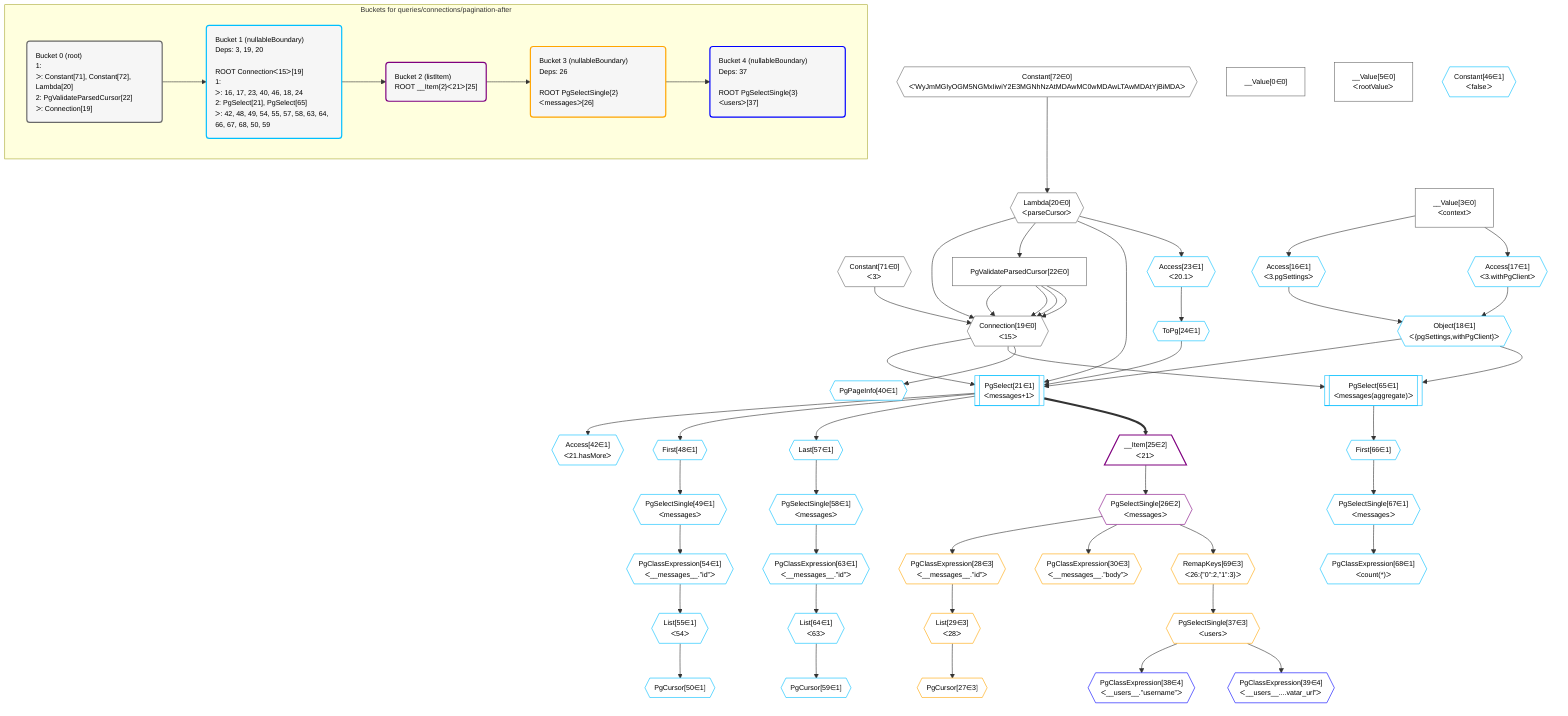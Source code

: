 %%{init: {'themeVariables': { 'fontSize': '12px'}}}%%
graph TD
    classDef path fill:#eee,stroke:#000,color:#000
    classDef plan fill:#fff,stroke-width:1px,color:#000
    classDef itemplan fill:#fff,stroke-width:2px,color:#000
    classDef unbatchedplan fill:#dff,stroke-width:1px,color:#000
    classDef sideeffectplan fill:#fcc,stroke-width:2px,color:#000
    classDef bucket fill:#f6f6f6,color:#000,stroke-width:2px,text-align:left


    %% plan dependencies
    Connection19{{"Connection[19∈0]<br />ᐸ15ᐳ"}}:::plan
    Constant71{{"Constant[71∈0]<br />ᐸ3ᐳ"}}:::plan
    Lambda20{{"Lambda[20∈0]<br />ᐸparseCursorᐳ"}}:::plan
    PgValidateParsedCursor22["PgValidateParsedCursor[22∈0]"]:::plan
    Constant71 & Lambda20 & PgValidateParsedCursor22 & PgValidateParsedCursor22 & PgValidateParsedCursor22 & PgValidateParsedCursor22 --> Connection19
    Constant72{{"Constant[72∈0]<br />ᐸ'WyJmMGIyOGM5NGMxIiwiY2E3MGNhNzAtMDAwMC0wMDAwLTAwMDAtYjBiMDAᐳ"}}:::plan
    Constant72 --> Lambda20
    Lambda20 --> PgValidateParsedCursor22
    __Value0["__Value[0∈0]"]:::plan
    __Value3["__Value[3∈0]<br />ᐸcontextᐳ"]:::plan
    __Value5["__Value[5∈0]<br />ᐸrootValueᐳ"]:::plan
    PgSelect21[["PgSelect[21∈1]<br />ᐸmessages+1ᐳ"]]:::plan
    Object18{{"Object[18∈1]<br />ᐸ{pgSettings,withPgClient}ᐳ"}}:::plan
    ToPg24{{"ToPg[24∈1]"}}:::plan
    Object18 & Connection19 & Lambda20 & ToPg24 --> PgSelect21
    Access16{{"Access[16∈1]<br />ᐸ3.pgSettingsᐳ"}}:::plan
    Access17{{"Access[17∈1]<br />ᐸ3.withPgClientᐳ"}}:::plan
    Access16 & Access17 --> Object18
    PgSelect65[["PgSelect[65∈1]<br />ᐸmessages(aggregate)ᐳ"]]:::plan
    Object18 & Connection19 --> PgSelect65
    __Value3 --> Access16
    __Value3 --> Access17
    Access23{{"Access[23∈1]<br />ᐸ20.1ᐳ"}}:::plan
    Lambda20 --> Access23
    Access23 --> ToPg24
    PgPageInfo40{{"PgPageInfo[40∈1]"}}:::plan
    Connection19 --> PgPageInfo40
    Access42{{"Access[42∈1]<br />ᐸ21.hasMoreᐳ"}}:::plan
    PgSelect21 --> Access42
    First48{{"First[48∈1]"}}:::plan
    PgSelect21 --> First48
    PgSelectSingle49{{"PgSelectSingle[49∈1]<br />ᐸmessagesᐳ"}}:::plan
    First48 --> PgSelectSingle49
    PgCursor50{{"PgCursor[50∈1]"}}:::plan
    List55{{"List[55∈1]<br />ᐸ54ᐳ"}}:::plan
    List55 --> PgCursor50
    PgClassExpression54{{"PgClassExpression[54∈1]<br />ᐸ__messages__.”id”ᐳ"}}:::plan
    PgSelectSingle49 --> PgClassExpression54
    PgClassExpression54 --> List55
    Last57{{"Last[57∈1]"}}:::plan
    PgSelect21 --> Last57
    PgSelectSingle58{{"PgSelectSingle[58∈1]<br />ᐸmessagesᐳ"}}:::plan
    Last57 --> PgSelectSingle58
    PgCursor59{{"PgCursor[59∈1]"}}:::plan
    List64{{"List[64∈1]<br />ᐸ63ᐳ"}}:::plan
    List64 --> PgCursor59
    PgClassExpression63{{"PgClassExpression[63∈1]<br />ᐸ__messages__.”id”ᐳ"}}:::plan
    PgSelectSingle58 --> PgClassExpression63
    PgClassExpression63 --> List64
    First66{{"First[66∈1]"}}:::plan
    PgSelect65 --> First66
    PgSelectSingle67{{"PgSelectSingle[67∈1]<br />ᐸmessagesᐳ"}}:::plan
    First66 --> PgSelectSingle67
    PgClassExpression68{{"PgClassExpression[68∈1]<br />ᐸcount(*)ᐳ"}}:::plan
    PgSelectSingle67 --> PgClassExpression68
    Constant46{{"Constant[46∈1]<br />ᐸfalseᐳ"}}:::plan
    __Item25[/"__Item[25∈2]<br />ᐸ21ᐳ"\]:::itemplan
    PgSelect21 ==> __Item25
    PgSelectSingle26{{"PgSelectSingle[26∈2]<br />ᐸmessagesᐳ"}}:::plan
    __Item25 --> PgSelectSingle26
    PgCursor27{{"PgCursor[27∈3]"}}:::plan
    List29{{"List[29∈3]<br />ᐸ28ᐳ"}}:::plan
    List29 --> PgCursor27
    PgClassExpression28{{"PgClassExpression[28∈3]<br />ᐸ__messages__.”id”ᐳ"}}:::plan
    PgSelectSingle26 --> PgClassExpression28
    PgClassExpression28 --> List29
    PgClassExpression30{{"PgClassExpression[30∈3]<br />ᐸ__messages__.”body”ᐳ"}}:::plan
    PgSelectSingle26 --> PgClassExpression30
    PgSelectSingle37{{"PgSelectSingle[37∈3]<br />ᐸusersᐳ"}}:::plan
    RemapKeys69{{"RemapKeys[69∈3]<br />ᐸ26:{”0”:2,”1”:3}ᐳ"}}:::plan
    RemapKeys69 --> PgSelectSingle37
    PgSelectSingle26 --> RemapKeys69
    PgClassExpression38{{"PgClassExpression[38∈4]<br />ᐸ__users__.”username”ᐳ"}}:::plan
    PgSelectSingle37 --> PgClassExpression38
    PgClassExpression39{{"PgClassExpression[39∈4]<br />ᐸ__users__....vatar_url”ᐳ"}}:::plan
    PgSelectSingle37 --> PgClassExpression39

    %% define steps

    subgraph "Buckets for queries/connections/pagination-after"
    Bucket0("Bucket 0 (root)<br />1: <br />ᐳ: Constant[71], Constant[72], Lambda[20]<br />2: PgValidateParsedCursor[22]<br />ᐳ: Connection[19]"):::bucket
    classDef bucket0 stroke:#696969
    class Bucket0,__Value0,__Value3,__Value5,Connection19,Lambda20,PgValidateParsedCursor22,Constant71,Constant72 bucket0
    Bucket1("Bucket 1 (nullableBoundary)<br />Deps: 3, 19, 20<br /><br />ROOT Connectionᐸ15ᐳ[19]<br />1: <br />ᐳ: 16, 17, 23, 40, 46, 18, 24<br />2: PgSelect[21], PgSelect[65]<br />ᐳ: 42, 48, 49, 54, 55, 57, 58, 63, 64, 66, 67, 68, 50, 59"):::bucket
    classDef bucket1 stroke:#00bfff
    class Bucket1,Access16,Access17,Object18,PgSelect21,Access23,ToPg24,PgPageInfo40,Access42,Constant46,First48,PgSelectSingle49,PgCursor50,PgClassExpression54,List55,Last57,PgSelectSingle58,PgCursor59,PgClassExpression63,List64,PgSelect65,First66,PgSelectSingle67,PgClassExpression68 bucket1
    Bucket2("Bucket 2 (listItem)<br />ROOT __Item{2}ᐸ21ᐳ[25]"):::bucket
    classDef bucket2 stroke:#7f007f
    class Bucket2,__Item25,PgSelectSingle26 bucket2
    Bucket3("Bucket 3 (nullableBoundary)<br />Deps: 26<br /><br />ROOT PgSelectSingle{2}ᐸmessagesᐳ[26]"):::bucket
    classDef bucket3 stroke:#ffa500
    class Bucket3,PgCursor27,PgClassExpression28,List29,PgClassExpression30,PgSelectSingle37,RemapKeys69 bucket3
    Bucket4("Bucket 4 (nullableBoundary)<br />Deps: 37<br /><br />ROOT PgSelectSingle{3}ᐸusersᐳ[37]"):::bucket
    classDef bucket4 stroke:#0000ff
    class Bucket4,PgClassExpression38,PgClassExpression39 bucket4
    Bucket0 --> Bucket1
    Bucket1 --> Bucket2
    Bucket2 --> Bucket3
    Bucket3 --> Bucket4
    end